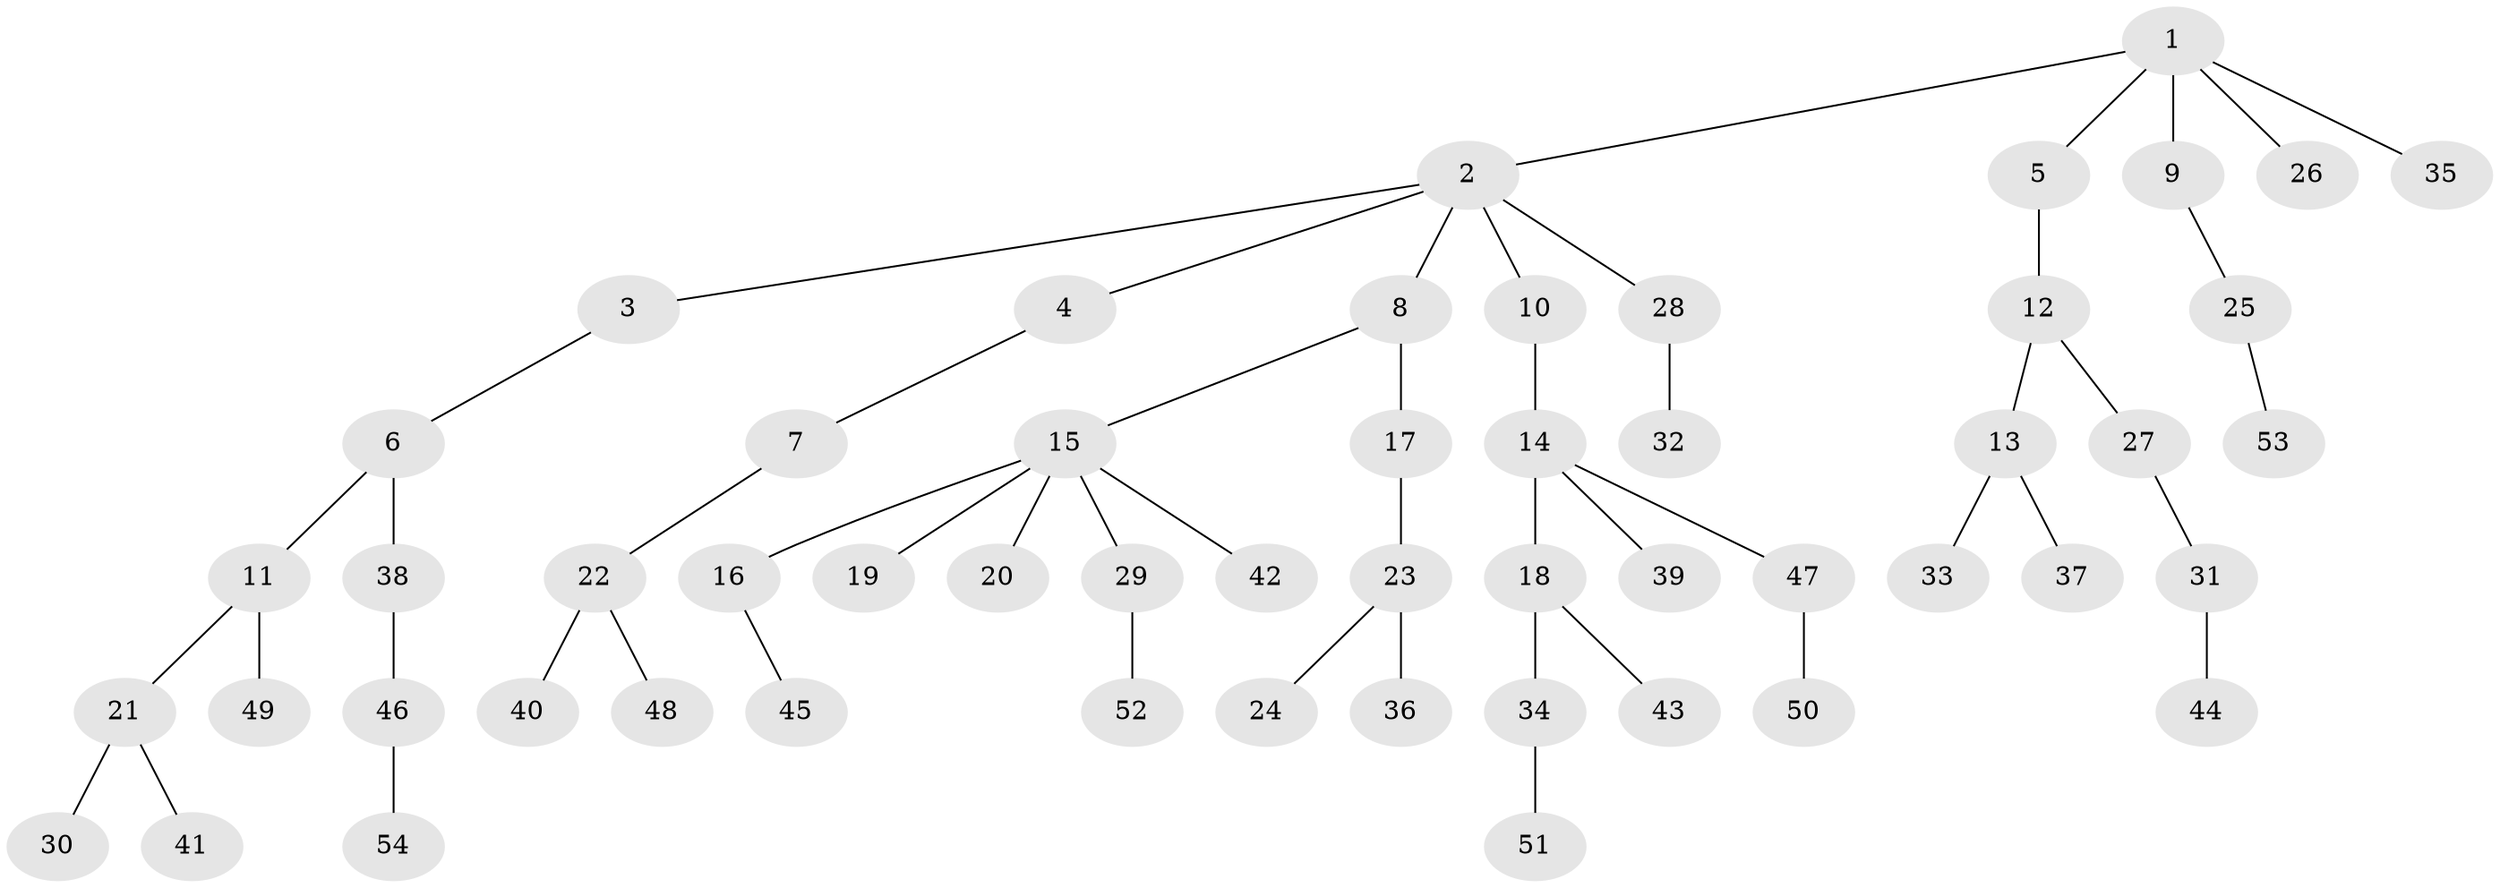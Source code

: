 // coarse degree distribution, {4: 0.02631578947368421, 6: 0.02631578947368421, 2: 0.42105263157894735, 3: 0.10526315789473684, 5: 0.02631578947368421, 1: 0.39473684210526316}
// Generated by graph-tools (version 1.1) at 2025/52/03/04/25 22:52:01]
// undirected, 54 vertices, 53 edges
graph export_dot {
  node [color=gray90,style=filled];
  1;
  2;
  3;
  4;
  5;
  6;
  7;
  8;
  9;
  10;
  11;
  12;
  13;
  14;
  15;
  16;
  17;
  18;
  19;
  20;
  21;
  22;
  23;
  24;
  25;
  26;
  27;
  28;
  29;
  30;
  31;
  32;
  33;
  34;
  35;
  36;
  37;
  38;
  39;
  40;
  41;
  42;
  43;
  44;
  45;
  46;
  47;
  48;
  49;
  50;
  51;
  52;
  53;
  54;
  1 -- 2;
  1 -- 5;
  1 -- 9;
  1 -- 26;
  1 -- 35;
  2 -- 3;
  2 -- 4;
  2 -- 8;
  2 -- 10;
  2 -- 28;
  3 -- 6;
  4 -- 7;
  5 -- 12;
  6 -- 11;
  6 -- 38;
  7 -- 22;
  8 -- 15;
  8 -- 17;
  9 -- 25;
  10 -- 14;
  11 -- 21;
  11 -- 49;
  12 -- 13;
  12 -- 27;
  13 -- 33;
  13 -- 37;
  14 -- 18;
  14 -- 39;
  14 -- 47;
  15 -- 16;
  15 -- 19;
  15 -- 20;
  15 -- 29;
  15 -- 42;
  16 -- 45;
  17 -- 23;
  18 -- 34;
  18 -- 43;
  21 -- 30;
  21 -- 41;
  22 -- 40;
  22 -- 48;
  23 -- 24;
  23 -- 36;
  25 -- 53;
  27 -- 31;
  28 -- 32;
  29 -- 52;
  31 -- 44;
  34 -- 51;
  38 -- 46;
  46 -- 54;
  47 -- 50;
}
